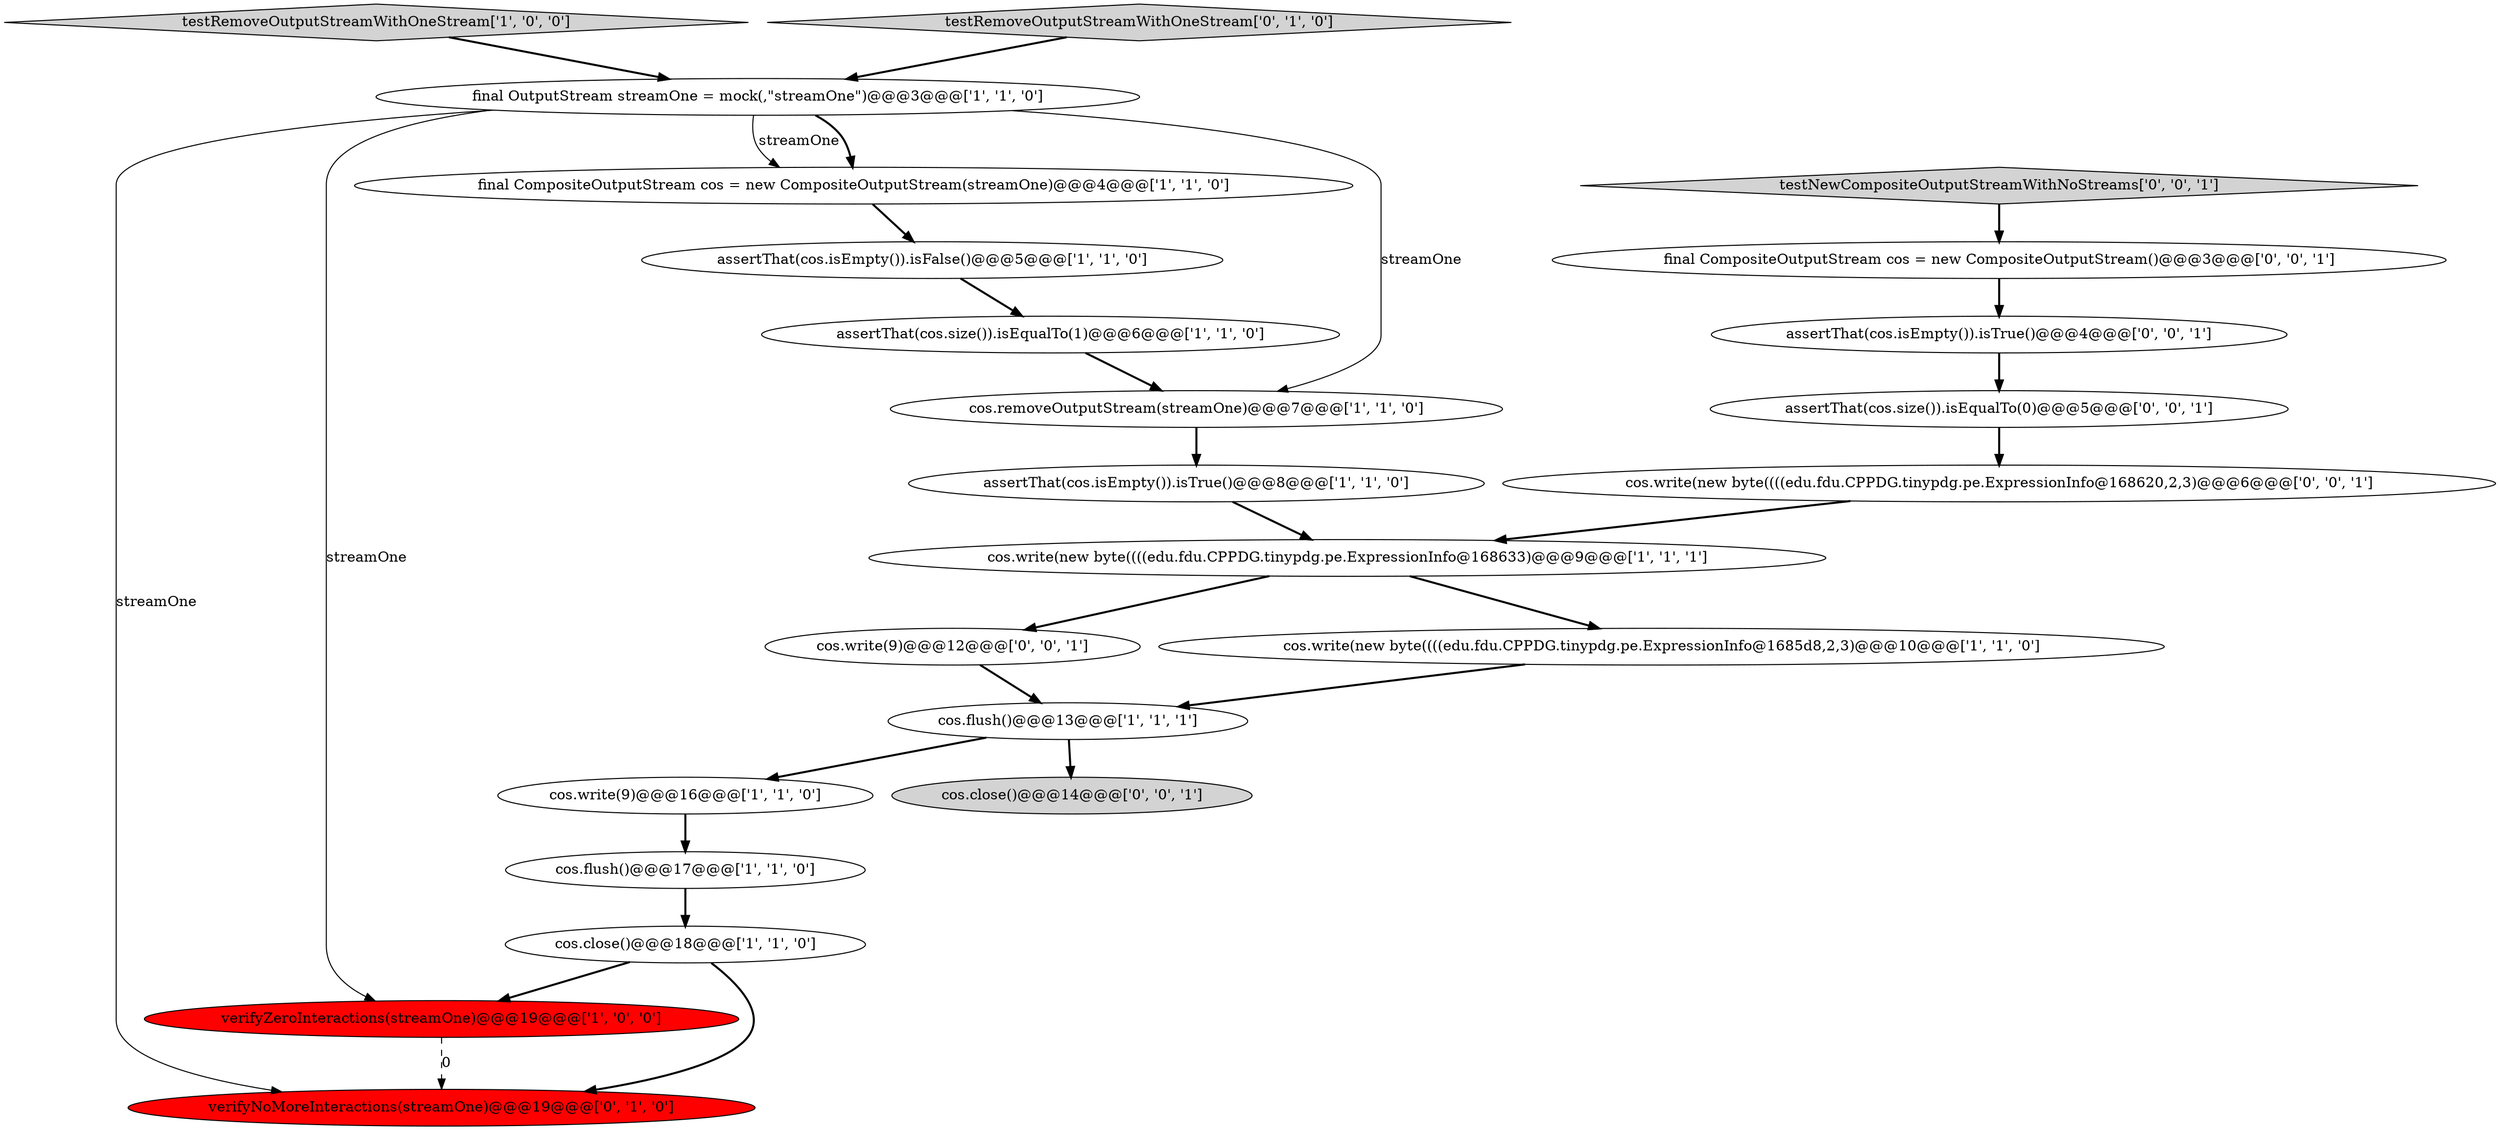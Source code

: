 digraph {
11 [style = filled, label = "assertThat(cos.size()).isEqualTo(1)@@@6@@@['1', '1', '0']", fillcolor = white, shape = ellipse image = "AAA0AAABBB1BBB"];
20 [style = filled, label = "testNewCompositeOutputStreamWithNoStreams['0', '0', '1']", fillcolor = lightgray, shape = diamond image = "AAA0AAABBB3BBB"];
0 [style = filled, label = "cos.flush()@@@17@@@['1', '1', '0']", fillcolor = white, shape = ellipse image = "AAA0AAABBB1BBB"];
8 [style = filled, label = "cos.write(9)@@@16@@@['1', '1', '0']", fillcolor = white, shape = ellipse image = "AAA0AAABBB1BBB"];
14 [style = filled, label = "verifyNoMoreInteractions(streamOne)@@@19@@@['0', '1', '0']", fillcolor = red, shape = ellipse image = "AAA1AAABBB2BBB"];
5 [style = filled, label = "cos.removeOutputStream(streamOne)@@@7@@@['1', '1', '0']", fillcolor = white, shape = ellipse image = "AAA0AAABBB1BBB"];
4 [style = filled, label = "assertThat(cos.isEmpty()).isFalse()@@@5@@@['1', '1', '0']", fillcolor = white, shape = ellipse image = "AAA0AAABBB1BBB"];
16 [style = filled, label = "assertThat(cos.size()).isEqualTo(0)@@@5@@@['0', '0', '1']", fillcolor = white, shape = ellipse image = "AAA0AAABBB3BBB"];
6 [style = filled, label = "verifyZeroInteractions(streamOne)@@@19@@@['1', '0', '0']", fillcolor = red, shape = ellipse image = "AAA1AAABBB1BBB"];
3 [style = filled, label = "cos.flush()@@@13@@@['1', '1', '1']", fillcolor = white, shape = ellipse image = "AAA0AAABBB1BBB"];
19 [style = filled, label = "cos.write(9)@@@12@@@['0', '0', '1']", fillcolor = white, shape = ellipse image = "AAA0AAABBB3BBB"];
7 [style = filled, label = "assertThat(cos.isEmpty()).isTrue()@@@8@@@['1', '1', '0']", fillcolor = white, shape = ellipse image = "AAA0AAABBB1BBB"];
12 [style = filled, label = "final CompositeOutputStream cos = new CompositeOutputStream(streamOne)@@@4@@@['1', '1', '0']", fillcolor = white, shape = ellipse image = "AAA0AAABBB1BBB"];
18 [style = filled, label = "cos.close()@@@14@@@['0', '0', '1']", fillcolor = lightgray, shape = ellipse image = "AAA0AAABBB3BBB"];
22 [style = filled, label = "final CompositeOutputStream cos = new CompositeOutputStream()@@@3@@@['0', '0', '1']", fillcolor = white, shape = ellipse image = "AAA0AAABBB3BBB"];
10 [style = filled, label = "testRemoveOutputStreamWithOneStream['1', '0', '0']", fillcolor = lightgray, shape = diamond image = "AAA0AAABBB1BBB"];
2 [style = filled, label = "cos.write(new byte((((edu.fdu.CPPDG.tinypdg.pe.ExpressionInfo@1685d8,2,3)@@@10@@@['1', '1', '0']", fillcolor = white, shape = ellipse image = "AAA0AAABBB1BBB"];
13 [style = filled, label = "cos.write(new byte((((edu.fdu.CPPDG.tinypdg.pe.ExpressionInfo@168633)@@@9@@@['1', '1', '1']", fillcolor = white, shape = ellipse image = "AAA0AAABBB1BBB"];
1 [style = filled, label = "cos.close()@@@18@@@['1', '1', '0']", fillcolor = white, shape = ellipse image = "AAA0AAABBB1BBB"];
15 [style = filled, label = "testRemoveOutputStreamWithOneStream['0', '1', '0']", fillcolor = lightgray, shape = diamond image = "AAA0AAABBB2BBB"];
21 [style = filled, label = "assertThat(cos.isEmpty()).isTrue()@@@4@@@['0', '0', '1']", fillcolor = white, shape = ellipse image = "AAA0AAABBB3BBB"];
9 [style = filled, label = "final OutputStream streamOne = mock(,\"streamOne\")@@@3@@@['1', '1', '0']", fillcolor = white, shape = ellipse image = "AAA0AAABBB1BBB"];
17 [style = filled, label = "cos.write(new byte((((edu.fdu.CPPDG.tinypdg.pe.ExpressionInfo@168620,2,3)@@@6@@@['0', '0', '1']", fillcolor = white, shape = ellipse image = "AAA0AAABBB3BBB"];
7->13 [style = bold, label=""];
9->5 [style = solid, label="streamOne"];
9->12 [style = solid, label="streamOne"];
2->3 [style = bold, label=""];
22->21 [style = bold, label=""];
16->17 [style = bold, label=""];
9->6 [style = solid, label="streamOne"];
6->14 [style = dashed, label="0"];
20->22 [style = bold, label=""];
3->18 [style = bold, label=""];
9->14 [style = solid, label="streamOne"];
8->0 [style = bold, label=""];
11->5 [style = bold, label=""];
13->19 [style = bold, label=""];
1->6 [style = bold, label=""];
12->4 [style = bold, label=""];
15->9 [style = bold, label=""];
0->1 [style = bold, label=""];
3->8 [style = bold, label=""];
21->16 [style = bold, label=""];
5->7 [style = bold, label=""];
1->14 [style = bold, label=""];
10->9 [style = bold, label=""];
17->13 [style = bold, label=""];
9->12 [style = bold, label=""];
4->11 [style = bold, label=""];
19->3 [style = bold, label=""];
13->2 [style = bold, label=""];
}
